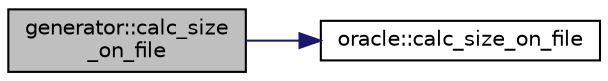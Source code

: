 digraph "generator::calc_size_on_file"
{
  edge [fontname="Helvetica",fontsize="10",labelfontname="Helvetica",labelfontsize="10"];
  node [fontname="Helvetica",fontsize="10",shape=record];
  rankdir="LR";
  Node25 [label="generator::calc_size\l_on_file",height=0.2,width=0.4,color="black", fillcolor="grey75", style="filled", fontcolor="black"];
  Node25 -> Node26 [color="midnightblue",fontsize="10",style="solid",fontname="Helvetica"];
  Node26 [label="oracle::calc_size_on_file",height=0.2,width=0.4,color="black", fillcolor="white", style="filled",URL="$d7/da7/classoracle.html#a1adfe5e7924b30011fa1c1b3275a44c2"];
}
